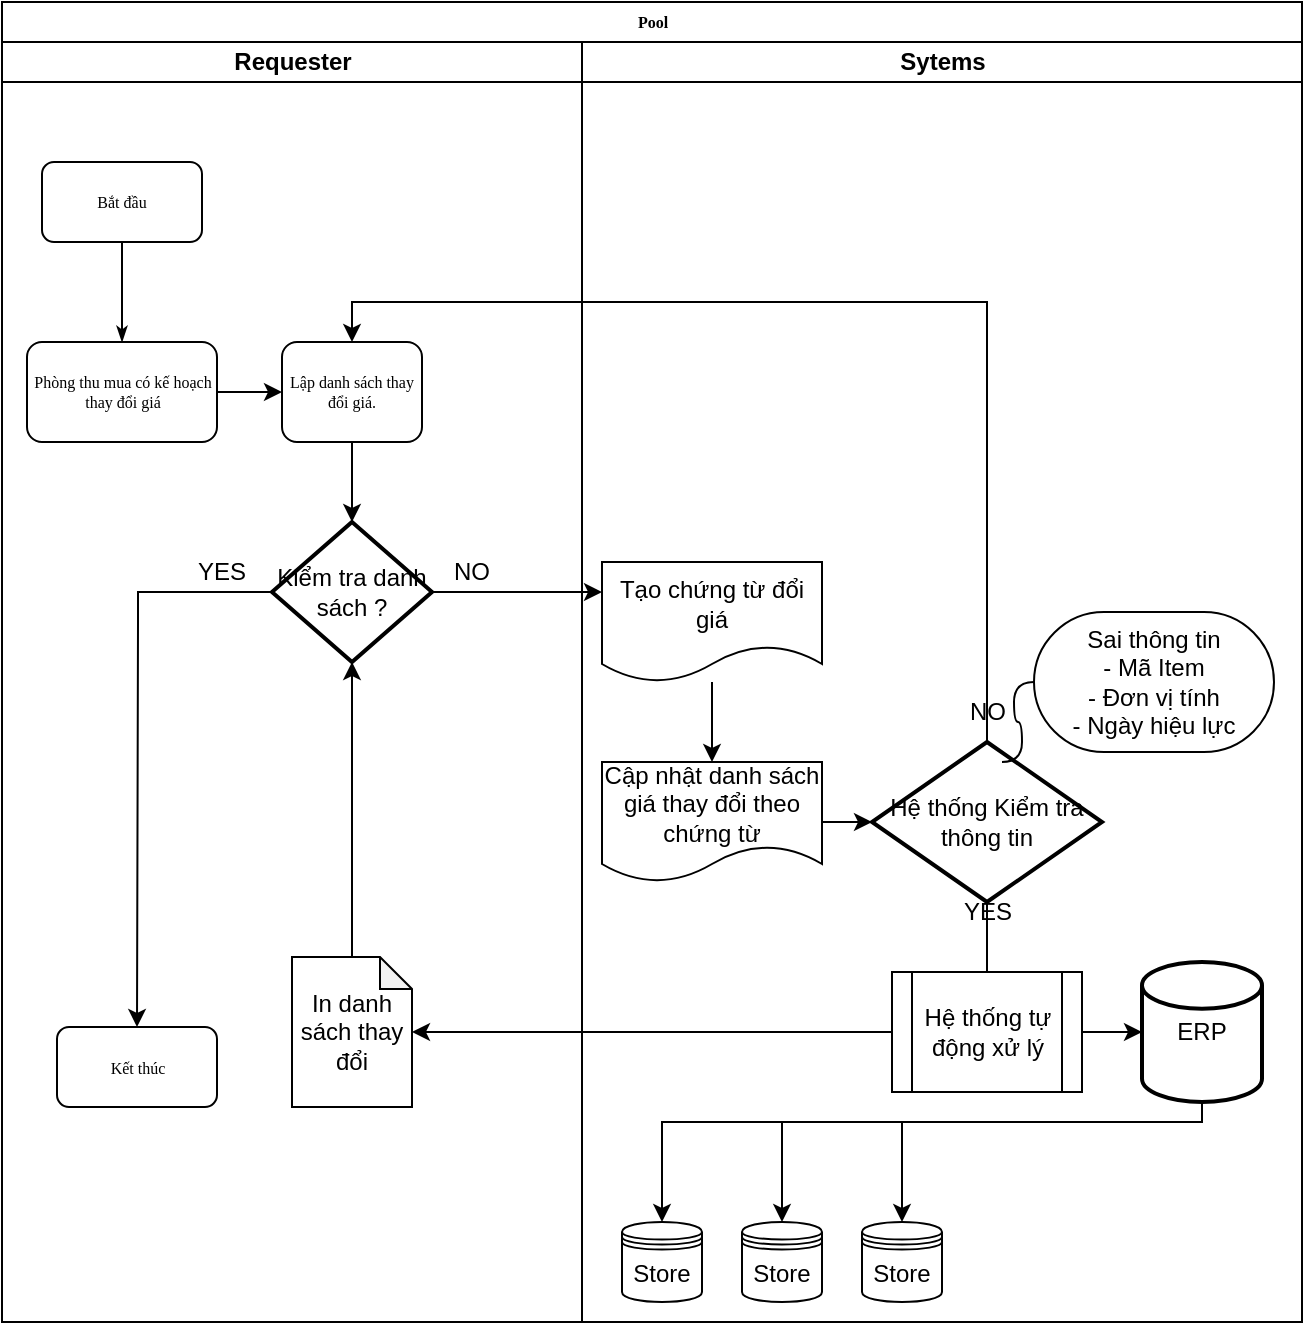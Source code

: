<mxfile version="17.1.3" type="github">
  <diagram name="Page-1" id="74e2e168-ea6b-b213-b513-2b3c1d86103e">
    <mxGraphModel dx="1185" dy="658" grid="1" gridSize="10" guides="1" tooltips="1" connect="1" arrows="1" fold="1" page="1" pageScale="1" pageWidth="1100" pageHeight="850" background="none" math="0" shadow="0">
      <root>
        <mxCell id="0" />
        <mxCell id="1" parent="0" />
        <mxCell id="77e6c97f196da883-1" value="Pool" style="swimlane;html=1;childLayout=stackLayout;startSize=20;rounded=0;shadow=0;labelBackgroundColor=none;strokeWidth=1;fontFamily=Verdana;fontSize=8;align=center;" parent="1" vertex="1">
          <mxGeometry x="60" y="10" width="650" height="660" as="geometry" />
        </mxCell>
        <mxCell id="etwAgh-G2wmKviT8byt2-32" style="edgeStyle=orthogonalEdgeStyle;rounded=0;orthogonalLoop=1;jettySize=auto;html=1;entryX=0;entryY=0.25;entryDx=0;entryDy=0;" edge="1" parent="77e6c97f196da883-1" source="etwAgh-G2wmKviT8byt2-30" target="etwAgh-G2wmKviT8byt2-7">
          <mxGeometry relative="1" as="geometry" />
        </mxCell>
        <mxCell id="etwAgh-G2wmKviT8byt2-33" style="edgeStyle=orthogonalEdgeStyle;rounded=0;orthogonalLoop=1;jettySize=auto;html=1;exitX=0.5;exitY=0;exitDx=0;exitDy=0;exitPerimeter=0;entryX=0.5;entryY=0;entryDx=0;entryDy=0;" edge="1" parent="77e6c97f196da883-1" source="etwAgh-G2wmKviT8byt2-27" target="etwAgh-G2wmKviT8byt2-9">
          <mxGeometry relative="1" as="geometry" />
        </mxCell>
        <mxCell id="77e6c97f196da883-2" value="Requester" style="swimlane;html=1;startSize=20;" parent="77e6c97f196da883-1" vertex="1">
          <mxGeometry y="20" width="290" height="640" as="geometry" />
        </mxCell>
        <mxCell id="77e6c97f196da883-8" value="Bắt đầu" style="rounded=1;whiteSpace=wrap;html=1;shadow=0;labelBackgroundColor=none;strokeWidth=1;fontFamily=Verdana;fontSize=8;align=center;" parent="77e6c97f196da883-2" vertex="1">
          <mxGeometry x="20" y="60" width="80" height="40" as="geometry" />
        </mxCell>
        <mxCell id="etwAgh-G2wmKviT8byt2-10" style="edgeStyle=orthogonalEdgeStyle;rounded=0;orthogonalLoop=1;jettySize=auto;html=1;entryX=0;entryY=0.5;entryDx=0;entryDy=0;" edge="1" parent="77e6c97f196da883-2" source="77e6c97f196da883-11" target="etwAgh-G2wmKviT8byt2-9">
          <mxGeometry relative="1" as="geometry" />
        </mxCell>
        <mxCell id="77e6c97f196da883-11" value="Phòng thu mua có kế hoạch thay đổi giá" style="rounded=1;whiteSpace=wrap;html=1;shadow=0;labelBackgroundColor=none;strokeWidth=1;fontFamily=Verdana;fontSize=8;align=center;" parent="77e6c97f196da883-2" vertex="1">
          <mxGeometry x="12.5" y="150" width="95" height="50" as="geometry" />
        </mxCell>
        <mxCell id="77e6c97f196da883-26" style="edgeStyle=orthogonalEdgeStyle;rounded=1;html=1;labelBackgroundColor=none;startArrow=none;startFill=0;startSize=5;endArrow=classicThin;endFill=1;endSize=5;jettySize=auto;orthogonalLoop=1;strokeWidth=1;fontFamily=Verdana;fontSize=8" parent="77e6c97f196da883-2" source="77e6c97f196da883-8" target="77e6c97f196da883-11" edge="1">
          <mxGeometry relative="1" as="geometry" />
        </mxCell>
        <mxCell id="etwAgh-G2wmKviT8byt2-31" style="edgeStyle=orthogonalEdgeStyle;rounded=0;orthogonalLoop=1;jettySize=auto;html=1;" edge="1" parent="77e6c97f196da883-2" source="etwAgh-G2wmKviT8byt2-9" target="etwAgh-G2wmKviT8byt2-30">
          <mxGeometry relative="1" as="geometry" />
        </mxCell>
        <mxCell id="etwAgh-G2wmKviT8byt2-9" value="Lập danh sách thay đổi giá." style="rounded=1;whiteSpace=wrap;html=1;shadow=0;labelBackgroundColor=none;strokeWidth=1;fontFamily=Verdana;fontSize=8;align=center;" vertex="1" parent="77e6c97f196da883-2">
          <mxGeometry x="140" y="150" width="70" height="50" as="geometry" />
        </mxCell>
        <mxCell id="77e6c97f196da883-10" value="Kết thúc" style="rounded=1;whiteSpace=wrap;html=1;shadow=0;labelBackgroundColor=none;strokeWidth=1;fontFamily=Verdana;fontSize=8;align=center;" parent="77e6c97f196da883-2" vertex="1">
          <mxGeometry x="27.5" y="492.5" width="80" height="40" as="geometry" />
        </mxCell>
        <mxCell id="etwAgh-G2wmKviT8byt2-30" value="Kiểm tra danh sách ?" style="strokeWidth=2;html=1;shape=mxgraph.flowchart.decision;whiteSpace=wrap;" vertex="1" parent="77e6c97f196da883-2">
          <mxGeometry x="135" y="240" width="80" height="70" as="geometry" />
        </mxCell>
        <mxCell id="etwAgh-G2wmKviT8byt2-54" value="NO" style="text;html=1;strokeColor=none;fillColor=none;align=center;verticalAlign=middle;whiteSpace=wrap;rounded=0;" vertex="1" parent="77e6c97f196da883-2">
          <mxGeometry x="205" y="250" width="60" height="30" as="geometry" />
        </mxCell>
        <mxCell id="etwAgh-G2wmKviT8byt2-60" style="edgeStyle=orthogonalEdgeStyle;rounded=0;orthogonalLoop=1;jettySize=auto;html=1;entryX=0.5;entryY=1;entryDx=0;entryDy=0;entryPerimeter=0;" edge="1" parent="77e6c97f196da883-2" source="etwAgh-G2wmKviT8byt2-57" target="etwAgh-G2wmKviT8byt2-30">
          <mxGeometry relative="1" as="geometry" />
        </mxCell>
        <mxCell id="etwAgh-G2wmKviT8byt2-57" value="In danh sách thay đổi" style="shape=note;whiteSpace=wrap;html=1;backgroundOutline=1;darkOpacity=0.05;strokeWidth=1;size=16;" vertex="1" parent="77e6c97f196da883-2">
          <mxGeometry x="145" y="457.5" width="60" height="75" as="geometry" />
        </mxCell>
        <mxCell id="etwAgh-G2wmKviT8byt2-69" style="edgeStyle=orthogonalEdgeStyle;rounded=0;orthogonalLoop=1;jettySize=auto;html=1;entryX=0.5;entryY=0;entryDx=0;entryDy=0;exitX=0;exitY=0.5;exitDx=0;exitDy=0;exitPerimeter=0;" edge="1" parent="77e6c97f196da883-2" source="etwAgh-G2wmKviT8byt2-30" target="77e6c97f196da883-10">
          <mxGeometry relative="1" as="geometry">
            <mxPoint x="80" y="290" as="sourcePoint" />
            <Array as="points">
              <mxPoint x="68" y="275" />
              <mxPoint x="68" y="290" />
            </Array>
          </mxGeometry>
        </mxCell>
        <mxCell id="etwAgh-G2wmKviT8byt2-70" value="YES" style="text;html=1;strokeColor=none;fillColor=none;align=center;verticalAlign=middle;whiteSpace=wrap;rounded=0;" vertex="1" parent="77e6c97f196da883-2">
          <mxGeometry x="80" y="250" width="60" height="30" as="geometry" />
        </mxCell>
        <mxCell id="77e6c97f196da883-3" value="Sytems" style="swimlane;html=1;startSize=20;" parent="77e6c97f196da883-1" vertex="1">
          <mxGeometry x="290" y="20" width="360" height="640" as="geometry" />
        </mxCell>
        <mxCell id="etwAgh-G2wmKviT8byt2-7" value="Tạo chứng từ đổi giá" style="shape=document;whiteSpace=wrap;html=1;boundedLbl=1;strokeWidth=1;" vertex="1" parent="77e6c97f196da883-3">
          <mxGeometry x="10" y="260" width="110" height="60" as="geometry" />
        </mxCell>
        <mxCell id="etwAgh-G2wmKviT8byt2-29" style="edgeStyle=orthogonalEdgeStyle;rounded=0;orthogonalLoop=1;jettySize=auto;html=1;entryX=0;entryY=0.5;entryDx=0;entryDy=0;entryPerimeter=0;" edge="1" parent="77e6c97f196da883-3" source="etwAgh-G2wmKviT8byt2-25" target="etwAgh-G2wmKviT8byt2-27">
          <mxGeometry relative="1" as="geometry" />
        </mxCell>
        <mxCell id="etwAgh-G2wmKviT8byt2-25" value="Cập nhật danh sách giá thay đổi theo chứng từ" style="shape=document;whiteSpace=wrap;html=1;boundedLbl=1;strokeWidth=1;" vertex="1" parent="77e6c97f196da883-3">
          <mxGeometry x="10" y="360" width="110" height="60" as="geometry" />
        </mxCell>
        <mxCell id="etwAgh-G2wmKviT8byt2-26" value="" style="edgeStyle=orthogonalEdgeStyle;rounded=0;orthogonalLoop=1;jettySize=auto;html=1;" edge="1" parent="77e6c97f196da883-3" source="etwAgh-G2wmKviT8byt2-7" target="etwAgh-G2wmKviT8byt2-25">
          <mxGeometry relative="1" as="geometry" />
        </mxCell>
        <mxCell id="etwAgh-G2wmKviT8byt2-63" style="edgeStyle=orthogonalEdgeStyle;rounded=0;orthogonalLoop=1;jettySize=auto;html=1;entryX=0.5;entryY=0.417;entryDx=0;entryDy=0;entryPerimeter=0;" edge="1" parent="77e6c97f196da883-3" source="etwAgh-G2wmKviT8byt2-27" target="etwAgh-G2wmKviT8byt2-62">
          <mxGeometry relative="1" as="geometry" />
        </mxCell>
        <mxCell id="etwAgh-G2wmKviT8byt2-27" value="Hệ thống Kiểm tra thông tin" style="strokeWidth=2;html=1;shape=mxgraph.flowchart.decision;whiteSpace=wrap;" vertex="1" parent="77e6c97f196da883-3">
          <mxGeometry x="145" y="350" width="115" height="80" as="geometry" />
        </mxCell>
        <mxCell id="etwAgh-G2wmKviT8byt2-38" value="Store" style="shape=datastore;whiteSpace=wrap;html=1;strokeWidth=1;" vertex="1" parent="77e6c97f196da883-3">
          <mxGeometry x="20" y="590" width="40" height="40" as="geometry" />
        </mxCell>
        <mxCell id="etwAgh-G2wmKviT8byt2-41" value="Store" style="shape=datastore;whiteSpace=wrap;html=1;strokeWidth=1;" vertex="1" parent="77e6c97f196da883-3">
          <mxGeometry x="80" y="590" width="40" height="40" as="geometry" />
        </mxCell>
        <mxCell id="etwAgh-G2wmKviT8byt2-42" value="Store" style="shape=datastore;whiteSpace=wrap;html=1;strokeWidth=1;" vertex="1" parent="77e6c97f196da883-3">
          <mxGeometry x="140" y="590" width="40" height="40" as="geometry" />
        </mxCell>
        <mxCell id="etwAgh-G2wmKviT8byt2-45" value="&lt;div&gt;Sai thông tin&lt;/div&gt;&lt;div&gt;- Mã Item&lt;/div&gt;&lt;div&gt;- Đơn vị tính&lt;/div&gt;&lt;div&gt;- Ngày hiệu lực&lt;br&gt;&lt;/div&gt;" style="whiteSpace=wrap;html=1;rounded=1;arcSize=50;align=center;verticalAlign=middle;strokeWidth=1;autosize=1;spacing=4;treeFolding=1;treeMoving=1;newEdgeStyle={&quot;edgeStyle&quot;:&quot;entityRelationEdgeStyle&quot;,&quot;startArrow&quot;:&quot;none&quot;,&quot;endArrow&quot;:&quot;none&quot;,&quot;segment&quot;:10,&quot;curved&quot;:1};" vertex="1" parent="77e6c97f196da883-3">
          <mxGeometry x="226" y="285" width="120" height="70" as="geometry" />
        </mxCell>
        <mxCell id="etwAgh-G2wmKviT8byt2-46" value="" style="edgeStyle=entityRelationEdgeStyle;startArrow=none;endArrow=none;segment=10;curved=1;rounded=0;" edge="1" target="etwAgh-G2wmKviT8byt2-45" parent="77e6c97f196da883-3">
          <mxGeometry relative="1" as="geometry">
            <mxPoint x="210" y="360" as="sourcePoint" />
          </mxGeometry>
        </mxCell>
        <mxCell id="etwAgh-G2wmKviT8byt2-49" style="edgeStyle=orthogonalEdgeStyle;rounded=0;orthogonalLoop=1;jettySize=auto;html=1;entryX=0.5;entryY=0;entryDx=0;entryDy=0;" edge="1" parent="77e6c97f196da883-3" source="etwAgh-G2wmKviT8byt2-47" target="etwAgh-G2wmKviT8byt2-38">
          <mxGeometry relative="1" as="geometry">
            <Array as="points">
              <mxPoint x="310" y="540" />
              <mxPoint x="40" y="540" />
            </Array>
          </mxGeometry>
        </mxCell>
        <mxCell id="etwAgh-G2wmKviT8byt2-50" style="edgeStyle=orthogonalEdgeStyle;rounded=0;orthogonalLoop=1;jettySize=auto;html=1;entryX=0.5;entryY=0;entryDx=0;entryDy=0;" edge="1" parent="77e6c97f196da883-3" source="etwAgh-G2wmKviT8byt2-47" target="etwAgh-G2wmKviT8byt2-41">
          <mxGeometry relative="1" as="geometry">
            <Array as="points">
              <mxPoint x="310" y="540" />
              <mxPoint x="100" y="540" />
            </Array>
          </mxGeometry>
        </mxCell>
        <mxCell id="etwAgh-G2wmKviT8byt2-51" style="edgeStyle=orthogonalEdgeStyle;rounded=0;orthogonalLoop=1;jettySize=auto;html=1;entryX=0.5;entryY=0;entryDx=0;entryDy=0;" edge="1" parent="77e6c97f196da883-3" source="etwAgh-G2wmKviT8byt2-47" target="etwAgh-G2wmKviT8byt2-42">
          <mxGeometry relative="1" as="geometry">
            <Array as="points">
              <mxPoint x="310" y="540" />
              <mxPoint x="160" y="540" />
            </Array>
          </mxGeometry>
        </mxCell>
        <mxCell id="etwAgh-G2wmKviT8byt2-47" value="ERP" style="strokeWidth=2;html=1;shape=mxgraph.flowchart.database;whiteSpace=wrap;" vertex="1" parent="77e6c97f196da883-3">
          <mxGeometry x="280" y="460" width="60" height="70" as="geometry" />
        </mxCell>
        <mxCell id="etwAgh-G2wmKviT8byt2-55" value="YES" style="text;html=1;strokeColor=none;fillColor=none;align=center;verticalAlign=middle;whiteSpace=wrap;rounded=0;" vertex="1" parent="77e6c97f196da883-3">
          <mxGeometry x="172.5" y="420" width="60" height="30" as="geometry" />
        </mxCell>
        <mxCell id="etwAgh-G2wmKviT8byt2-56" value="NO" style="text;html=1;strokeColor=none;fillColor=none;align=center;verticalAlign=middle;whiteSpace=wrap;rounded=0;" vertex="1" parent="77e6c97f196da883-3">
          <mxGeometry x="172.5" y="320" width="60" height="30" as="geometry" />
        </mxCell>
        <mxCell id="etwAgh-G2wmKviT8byt2-64" style="edgeStyle=orthogonalEdgeStyle;rounded=0;orthogonalLoop=1;jettySize=auto;html=1;" edge="1" parent="77e6c97f196da883-3" source="etwAgh-G2wmKviT8byt2-62" target="etwAgh-G2wmKviT8byt2-47">
          <mxGeometry relative="1" as="geometry" />
        </mxCell>
        <mxCell id="etwAgh-G2wmKviT8byt2-62" value="Hệ thống tự động xử lý" style="shape=process;whiteSpace=wrap;html=1;backgroundOutline=1;strokeWidth=1;" vertex="1" parent="77e6c97f196da883-3">
          <mxGeometry x="155" y="465" width="95" height="60" as="geometry" />
        </mxCell>
        <mxCell id="etwAgh-G2wmKviT8byt2-66" style="edgeStyle=orthogonalEdgeStyle;rounded=0;orthogonalLoop=1;jettySize=auto;html=1;" edge="1" parent="77e6c97f196da883-1" source="etwAgh-G2wmKviT8byt2-62" target="etwAgh-G2wmKviT8byt2-57">
          <mxGeometry relative="1" as="geometry" />
        </mxCell>
      </root>
    </mxGraphModel>
  </diagram>
</mxfile>
